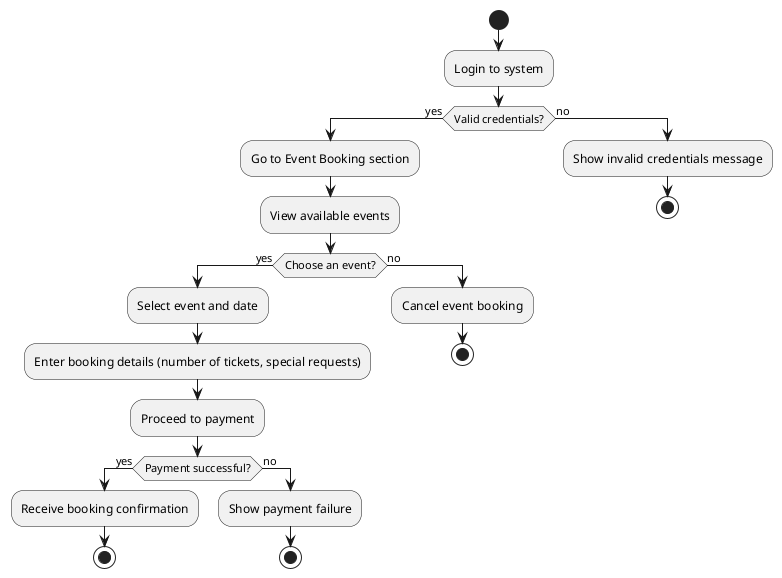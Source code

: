 @startuml
|User|
start
:Login to system;
if (Valid credentials?) then (yes)
  :Go to Event Booking section;
  :View available events;
  if (Choose an event?) then (yes)
    :Select event and date;
    :Enter booking details (number of tickets, special requests);
    :Proceed to payment;
    if (Payment successful?) then (yes)
      :Receive booking confirmation;
      stop
    else (no)
      :Show payment failure;
      stop
    endif
  else (no)
    :Cancel event booking;
    stop
  endif
else (no)
  :Show invalid credentials message;
  stop
endif
@enduml
